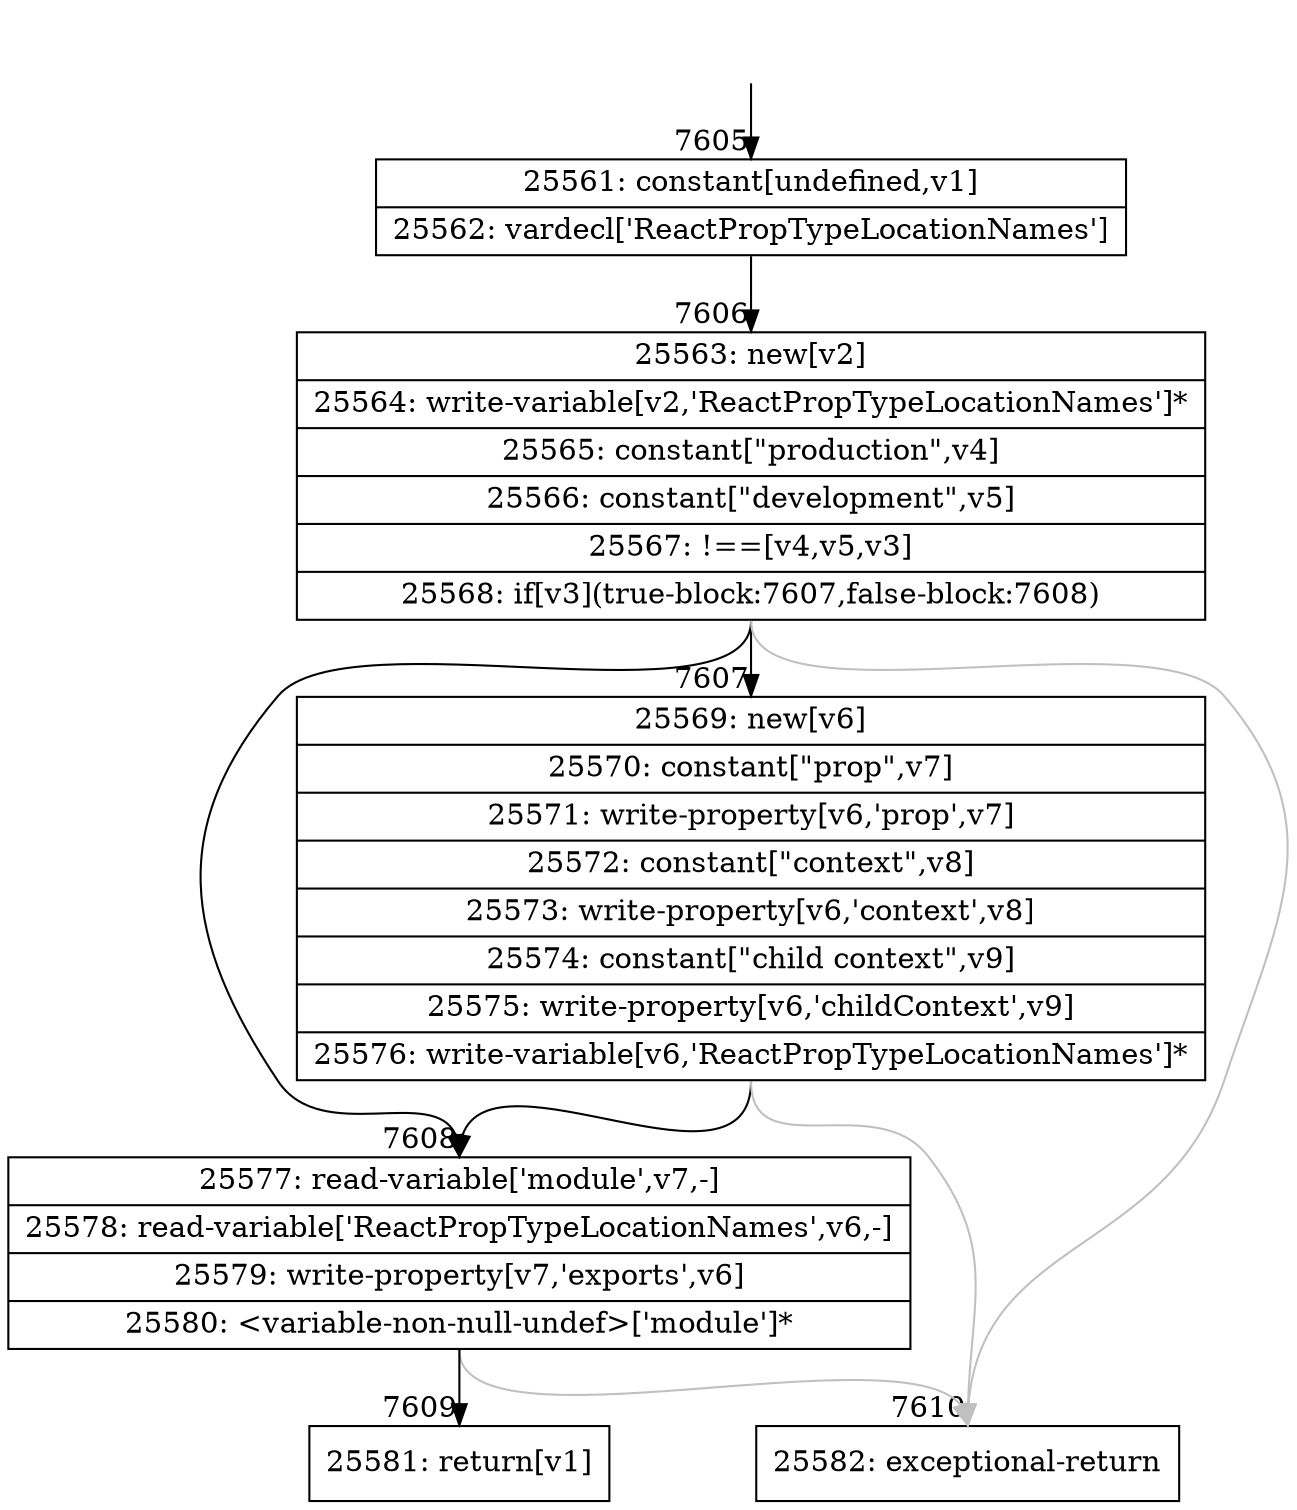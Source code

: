 digraph {
rankdir="TD"
BB_entry535[shape=none,label=""];
BB_entry535 -> BB7605 [tailport=s, headport=n, headlabel="    7605"]
BB7605 [shape=record label="{25561: constant[undefined,v1]|25562: vardecl['ReactPropTypeLocationNames']}" ] 
BB7605 -> BB7606 [tailport=s, headport=n, headlabel="      7606"]
BB7606 [shape=record label="{25563: new[v2]|25564: write-variable[v2,'ReactPropTypeLocationNames']*|25565: constant[\"production\",v4]|25566: constant[\"development\",v5]|25567: !==[v4,v5,v3]|25568: if[v3](true-block:7607,false-block:7608)}" ] 
BB7606 -> BB7607 [tailport=s, headport=n, headlabel="      7607"]
BB7606 -> BB7608 [tailport=s, headport=n, headlabel="      7608"]
BB7606 -> BB7610 [tailport=s, headport=n, color=gray, headlabel="      7610"]
BB7607 [shape=record label="{25569: new[v6]|25570: constant[\"prop\",v7]|25571: write-property[v6,'prop',v7]|25572: constant[\"context\",v8]|25573: write-property[v6,'context',v8]|25574: constant[\"child context\",v9]|25575: write-property[v6,'childContext',v9]|25576: write-variable[v6,'ReactPropTypeLocationNames']*}" ] 
BB7607 -> BB7608 [tailport=s, headport=n]
BB7607 -> BB7610 [tailport=s, headport=n, color=gray]
BB7608 [shape=record label="{25577: read-variable['module',v7,-]|25578: read-variable['ReactPropTypeLocationNames',v6,-]|25579: write-property[v7,'exports',v6]|25580: \<variable-non-null-undef\>['module']*}" ] 
BB7608 -> BB7609 [tailport=s, headport=n, headlabel="      7609"]
BB7608 -> BB7610 [tailport=s, headport=n, color=gray]
BB7609 [shape=record label="{25581: return[v1]}" ] 
BB7610 [shape=record label="{25582: exceptional-return}" ] 
//#$~ 13447
}
